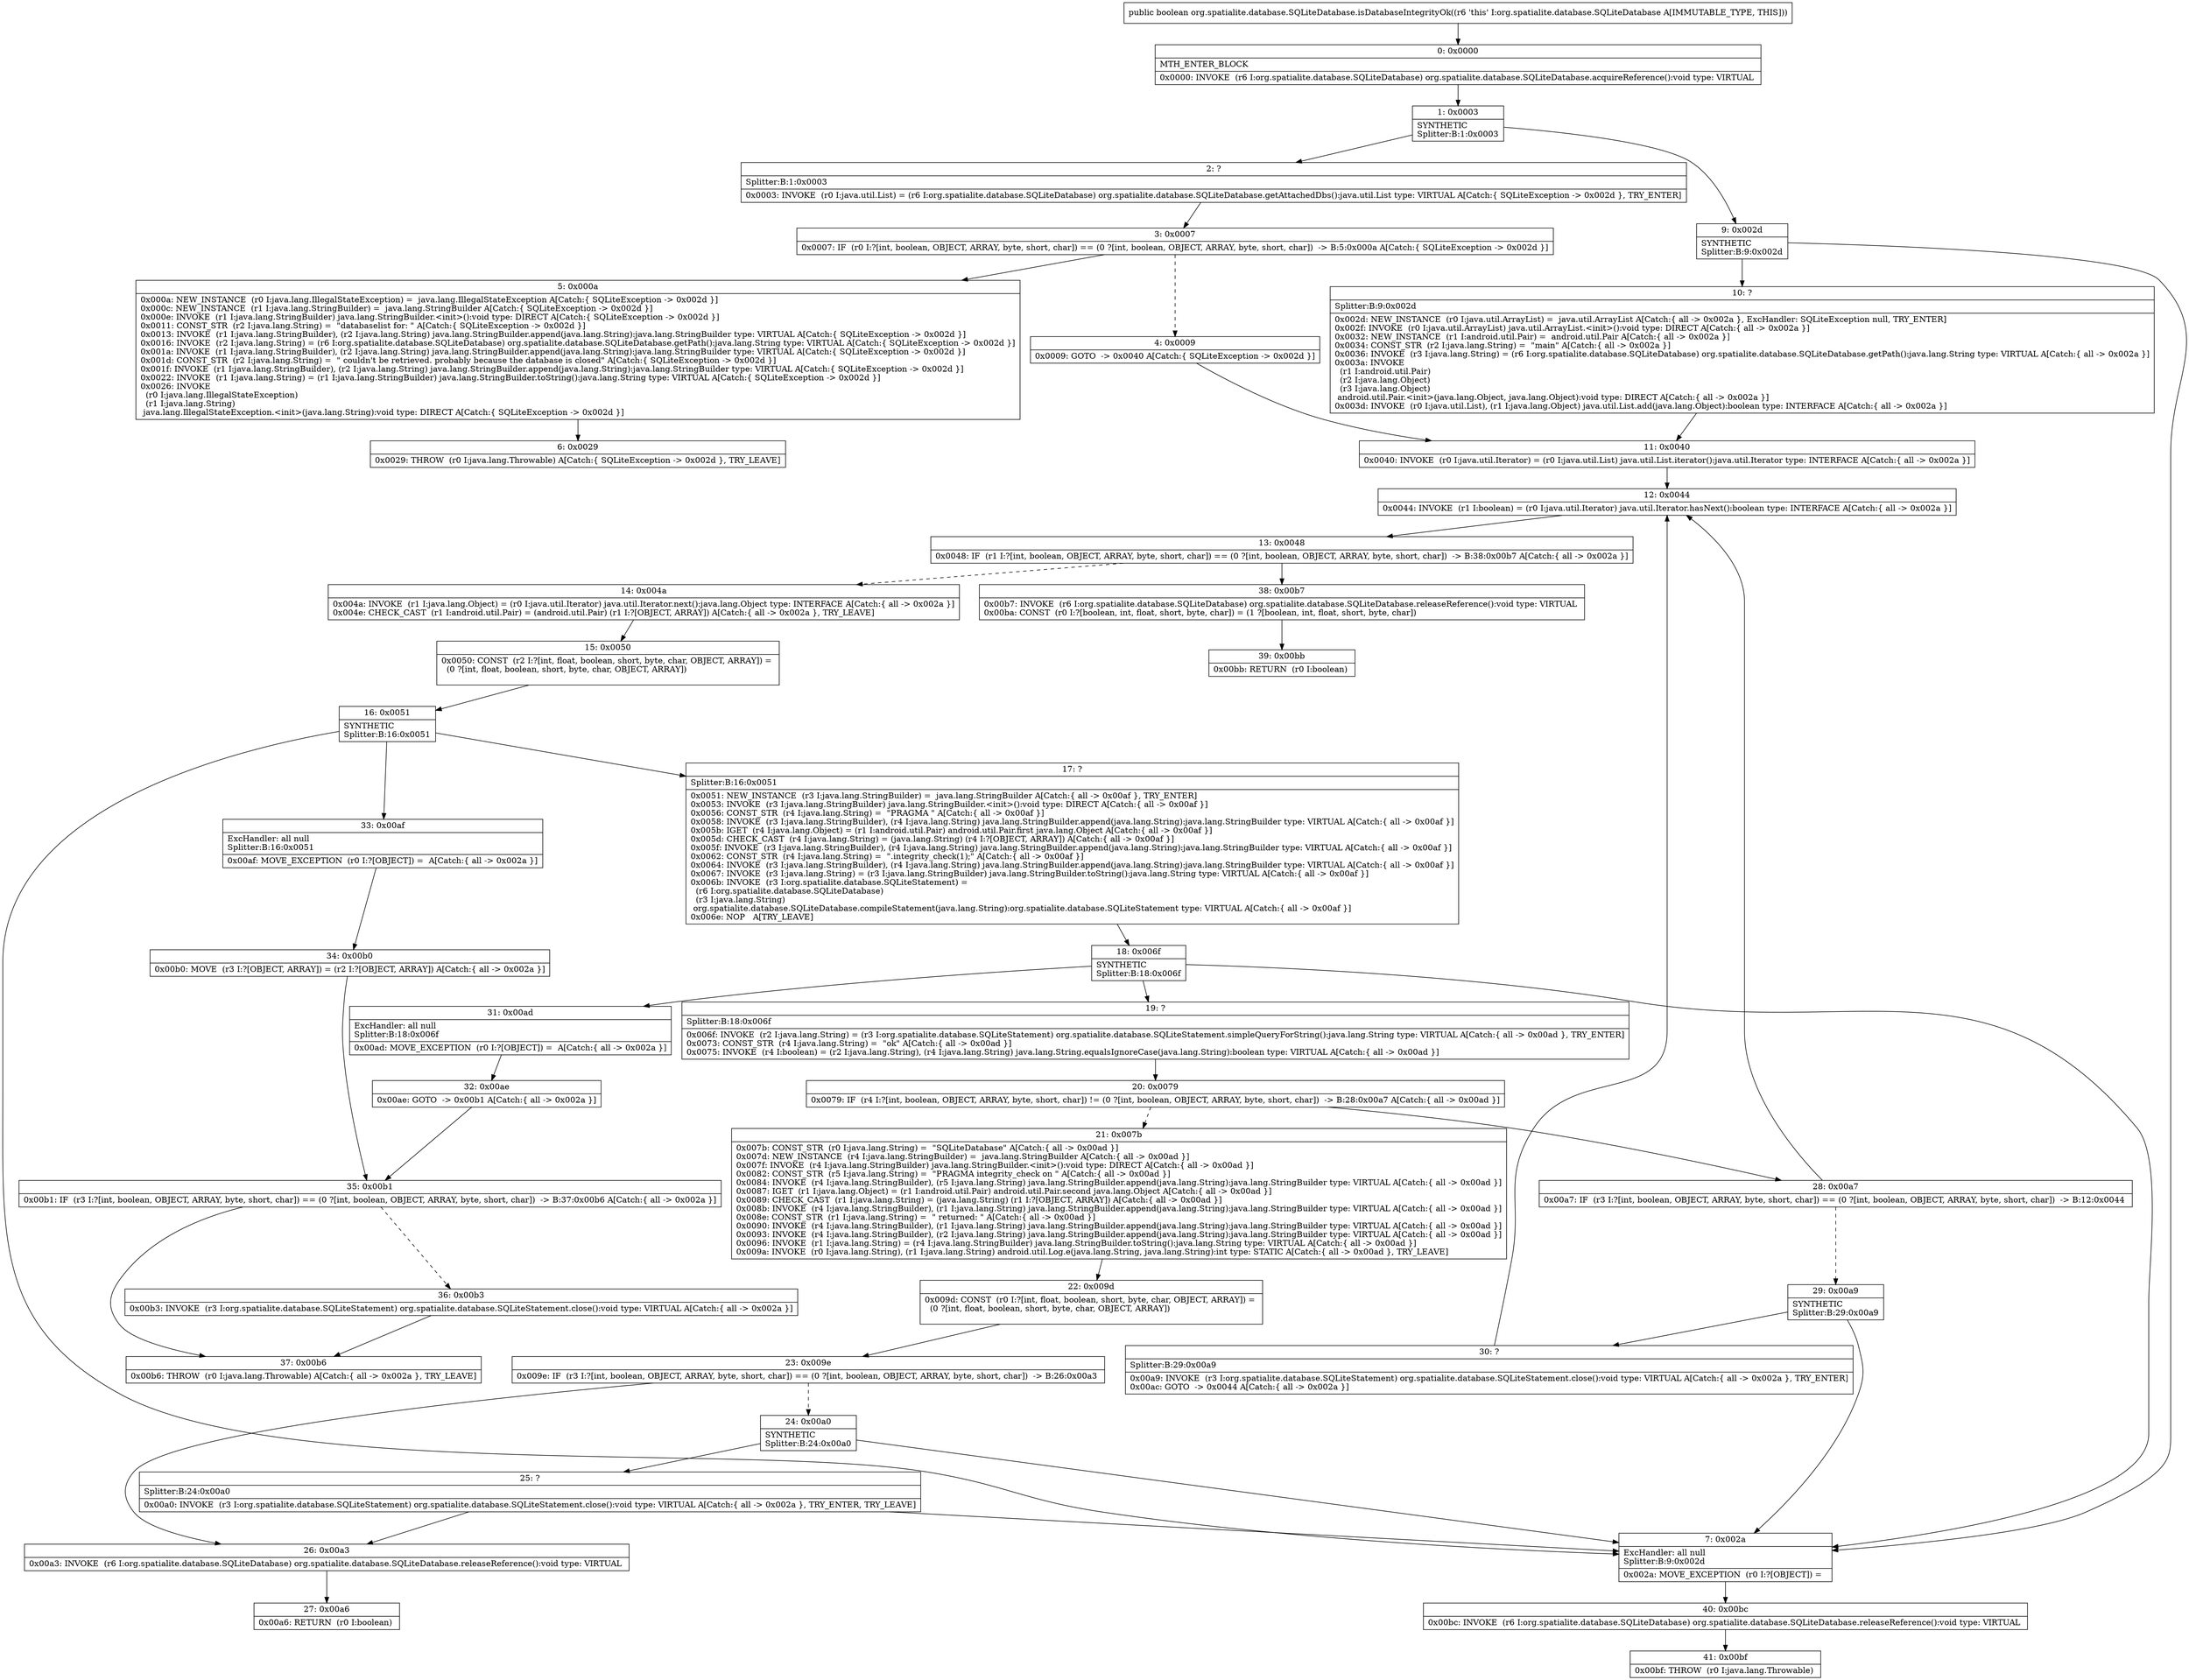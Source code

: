 digraph "CFG fororg.spatialite.database.SQLiteDatabase.isDatabaseIntegrityOk()Z" {
Node_0 [shape=record,label="{0\:\ 0x0000|MTH_ENTER_BLOCK\l|0x0000: INVOKE  (r6 I:org.spatialite.database.SQLiteDatabase) org.spatialite.database.SQLiteDatabase.acquireReference():void type: VIRTUAL \l}"];
Node_1 [shape=record,label="{1\:\ 0x0003|SYNTHETIC\lSplitter:B:1:0x0003\l}"];
Node_2 [shape=record,label="{2\:\ ?|Splitter:B:1:0x0003\l|0x0003: INVOKE  (r0 I:java.util.List) = (r6 I:org.spatialite.database.SQLiteDatabase) org.spatialite.database.SQLiteDatabase.getAttachedDbs():java.util.List type: VIRTUAL A[Catch:\{ SQLiteException \-\> 0x002d \}, TRY_ENTER]\l}"];
Node_3 [shape=record,label="{3\:\ 0x0007|0x0007: IF  (r0 I:?[int, boolean, OBJECT, ARRAY, byte, short, char]) == (0 ?[int, boolean, OBJECT, ARRAY, byte, short, char])  \-\> B:5:0x000a A[Catch:\{ SQLiteException \-\> 0x002d \}]\l}"];
Node_4 [shape=record,label="{4\:\ 0x0009|0x0009: GOTO  \-\> 0x0040 A[Catch:\{ SQLiteException \-\> 0x002d \}]\l}"];
Node_5 [shape=record,label="{5\:\ 0x000a|0x000a: NEW_INSTANCE  (r0 I:java.lang.IllegalStateException) =  java.lang.IllegalStateException A[Catch:\{ SQLiteException \-\> 0x002d \}]\l0x000c: NEW_INSTANCE  (r1 I:java.lang.StringBuilder) =  java.lang.StringBuilder A[Catch:\{ SQLiteException \-\> 0x002d \}]\l0x000e: INVOKE  (r1 I:java.lang.StringBuilder) java.lang.StringBuilder.\<init\>():void type: DIRECT A[Catch:\{ SQLiteException \-\> 0x002d \}]\l0x0011: CONST_STR  (r2 I:java.lang.String) =  \"databaselist for: \" A[Catch:\{ SQLiteException \-\> 0x002d \}]\l0x0013: INVOKE  (r1 I:java.lang.StringBuilder), (r2 I:java.lang.String) java.lang.StringBuilder.append(java.lang.String):java.lang.StringBuilder type: VIRTUAL A[Catch:\{ SQLiteException \-\> 0x002d \}]\l0x0016: INVOKE  (r2 I:java.lang.String) = (r6 I:org.spatialite.database.SQLiteDatabase) org.spatialite.database.SQLiteDatabase.getPath():java.lang.String type: VIRTUAL A[Catch:\{ SQLiteException \-\> 0x002d \}]\l0x001a: INVOKE  (r1 I:java.lang.StringBuilder), (r2 I:java.lang.String) java.lang.StringBuilder.append(java.lang.String):java.lang.StringBuilder type: VIRTUAL A[Catch:\{ SQLiteException \-\> 0x002d \}]\l0x001d: CONST_STR  (r2 I:java.lang.String) =  \" couldn't be retrieved. probably because the database is closed\" A[Catch:\{ SQLiteException \-\> 0x002d \}]\l0x001f: INVOKE  (r1 I:java.lang.StringBuilder), (r2 I:java.lang.String) java.lang.StringBuilder.append(java.lang.String):java.lang.StringBuilder type: VIRTUAL A[Catch:\{ SQLiteException \-\> 0x002d \}]\l0x0022: INVOKE  (r1 I:java.lang.String) = (r1 I:java.lang.StringBuilder) java.lang.StringBuilder.toString():java.lang.String type: VIRTUAL A[Catch:\{ SQLiteException \-\> 0x002d \}]\l0x0026: INVOKE  \l  (r0 I:java.lang.IllegalStateException)\l  (r1 I:java.lang.String)\l java.lang.IllegalStateException.\<init\>(java.lang.String):void type: DIRECT A[Catch:\{ SQLiteException \-\> 0x002d \}]\l}"];
Node_6 [shape=record,label="{6\:\ 0x0029|0x0029: THROW  (r0 I:java.lang.Throwable) A[Catch:\{ SQLiteException \-\> 0x002d \}, TRY_LEAVE]\l}"];
Node_7 [shape=record,label="{7\:\ 0x002a|ExcHandler: all null\lSplitter:B:9:0x002d\l|0x002a: MOVE_EXCEPTION  (r0 I:?[OBJECT]) =  \l}"];
Node_9 [shape=record,label="{9\:\ 0x002d|SYNTHETIC\lSplitter:B:9:0x002d\l}"];
Node_10 [shape=record,label="{10\:\ ?|Splitter:B:9:0x002d\l|0x002d: NEW_INSTANCE  (r0 I:java.util.ArrayList) =  java.util.ArrayList A[Catch:\{ all \-\> 0x002a \}, ExcHandler: SQLiteException null, TRY_ENTER]\l0x002f: INVOKE  (r0 I:java.util.ArrayList) java.util.ArrayList.\<init\>():void type: DIRECT A[Catch:\{ all \-\> 0x002a \}]\l0x0032: NEW_INSTANCE  (r1 I:android.util.Pair) =  android.util.Pair A[Catch:\{ all \-\> 0x002a \}]\l0x0034: CONST_STR  (r2 I:java.lang.String) =  \"main\" A[Catch:\{ all \-\> 0x002a \}]\l0x0036: INVOKE  (r3 I:java.lang.String) = (r6 I:org.spatialite.database.SQLiteDatabase) org.spatialite.database.SQLiteDatabase.getPath():java.lang.String type: VIRTUAL A[Catch:\{ all \-\> 0x002a \}]\l0x003a: INVOKE  \l  (r1 I:android.util.Pair)\l  (r2 I:java.lang.Object)\l  (r3 I:java.lang.Object)\l android.util.Pair.\<init\>(java.lang.Object, java.lang.Object):void type: DIRECT A[Catch:\{ all \-\> 0x002a \}]\l0x003d: INVOKE  (r0 I:java.util.List), (r1 I:java.lang.Object) java.util.List.add(java.lang.Object):boolean type: INTERFACE A[Catch:\{ all \-\> 0x002a \}]\l}"];
Node_11 [shape=record,label="{11\:\ 0x0040|0x0040: INVOKE  (r0 I:java.util.Iterator) = (r0 I:java.util.List) java.util.List.iterator():java.util.Iterator type: INTERFACE A[Catch:\{ all \-\> 0x002a \}]\l}"];
Node_12 [shape=record,label="{12\:\ 0x0044|0x0044: INVOKE  (r1 I:boolean) = (r0 I:java.util.Iterator) java.util.Iterator.hasNext():boolean type: INTERFACE A[Catch:\{ all \-\> 0x002a \}]\l}"];
Node_13 [shape=record,label="{13\:\ 0x0048|0x0048: IF  (r1 I:?[int, boolean, OBJECT, ARRAY, byte, short, char]) == (0 ?[int, boolean, OBJECT, ARRAY, byte, short, char])  \-\> B:38:0x00b7 A[Catch:\{ all \-\> 0x002a \}]\l}"];
Node_14 [shape=record,label="{14\:\ 0x004a|0x004a: INVOKE  (r1 I:java.lang.Object) = (r0 I:java.util.Iterator) java.util.Iterator.next():java.lang.Object type: INTERFACE A[Catch:\{ all \-\> 0x002a \}]\l0x004e: CHECK_CAST  (r1 I:android.util.Pair) = (android.util.Pair) (r1 I:?[OBJECT, ARRAY]) A[Catch:\{ all \-\> 0x002a \}, TRY_LEAVE]\l}"];
Node_15 [shape=record,label="{15\:\ 0x0050|0x0050: CONST  (r2 I:?[int, float, boolean, short, byte, char, OBJECT, ARRAY]) = \l  (0 ?[int, float, boolean, short, byte, char, OBJECT, ARRAY])\l \l}"];
Node_16 [shape=record,label="{16\:\ 0x0051|SYNTHETIC\lSplitter:B:16:0x0051\l}"];
Node_17 [shape=record,label="{17\:\ ?|Splitter:B:16:0x0051\l|0x0051: NEW_INSTANCE  (r3 I:java.lang.StringBuilder) =  java.lang.StringBuilder A[Catch:\{ all \-\> 0x00af \}, TRY_ENTER]\l0x0053: INVOKE  (r3 I:java.lang.StringBuilder) java.lang.StringBuilder.\<init\>():void type: DIRECT A[Catch:\{ all \-\> 0x00af \}]\l0x0056: CONST_STR  (r4 I:java.lang.String) =  \"PRAGMA \" A[Catch:\{ all \-\> 0x00af \}]\l0x0058: INVOKE  (r3 I:java.lang.StringBuilder), (r4 I:java.lang.String) java.lang.StringBuilder.append(java.lang.String):java.lang.StringBuilder type: VIRTUAL A[Catch:\{ all \-\> 0x00af \}]\l0x005b: IGET  (r4 I:java.lang.Object) = (r1 I:android.util.Pair) android.util.Pair.first java.lang.Object A[Catch:\{ all \-\> 0x00af \}]\l0x005d: CHECK_CAST  (r4 I:java.lang.String) = (java.lang.String) (r4 I:?[OBJECT, ARRAY]) A[Catch:\{ all \-\> 0x00af \}]\l0x005f: INVOKE  (r3 I:java.lang.StringBuilder), (r4 I:java.lang.String) java.lang.StringBuilder.append(java.lang.String):java.lang.StringBuilder type: VIRTUAL A[Catch:\{ all \-\> 0x00af \}]\l0x0062: CONST_STR  (r4 I:java.lang.String) =  \".integrity_check(1);\" A[Catch:\{ all \-\> 0x00af \}]\l0x0064: INVOKE  (r3 I:java.lang.StringBuilder), (r4 I:java.lang.String) java.lang.StringBuilder.append(java.lang.String):java.lang.StringBuilder type: VIRTUAL A[Catch:\{ all \-\> 0x00af \}]\l0x0067: INVOKE  (r3 I:java.lang.String) = (r3 I:java.lang.StringBuilder) java.lang.StringBuilder.toString():java.lang.String type: VIRTUAL A[Catch:\{ all \-\> 0x00af \}]\l0x006b: INVOKE  (r3 I:org.spatialite.database.SQLiteStatement) = \l  (r6 I:org.spatialite.database.SQLiteDatabase)\l  (r3 I:java.lang.String)\l org.spatialite.database.SQLiteDatabase.compileStatement(java.lang.String):org.spatialite.database.SQLiteStatement type: VIRTUAL A[Catch:\{ all \-\> 0x00af \}]\l0x006e: NOP   A[TRY_LEAVE]\l}"];
Node_18 [shape=record,label="{18\:\ 0x006f|SYNTHETIC\lSplitter:B:18:0x006f\l}"];
Node_19 [shape=record,label="{19\:\ ?|Splitter:B:18:0x006f\l|0x006f: INVOKE  (r2 I:java.lang.String) = (r3 I:org.spatialite.database.SQLiteStatement) org.spatialite.database.SQLiteStatement.simpleQueryForString():java.lang.String type: VIRTUAL A[Catch:\{ all \-\> 0x00ad \}, TRY_ENTER]\l0x0073: CONST_STR  (r4 I:java.lang.String) =  \"ok\" A[Catch:\{ all \-\> 0x00ad \}]\l0x0075: INVOKE  (r4 I:boolean) = (r2 I:java.lang.String), (r4 I:java.lang.String) java.lang.String.equalsIgnoreCase(java.lang.String):boolean type: VIRTUAL A[Catch:\{ all \-\> 0x00ad \}]\l}"];
Node_20 [shape=record,label="{20\:\ 0x0079|0x0079: IF  (r4 I:?[int, boolean, OBJECT, ARRAY, byte, short, char]) != (0 ?[int, boolean, OBJECT, ARRAY, byte, short, char])  \-\> B:28:0x00a7 A[Catch:\{ all \-\> 0x00ad \}]\l}"];
Node_21 [shape=record,label="{21\:\ 0x007b|0x007b: CONST_STR  (r0 I:java.lang.String) =  \"SQLiteDatabase\" A[Catch:\{ all \-\> 0x00ad \}]\l0x007d: NEW_INSTANCE  (r4 I:java.lang.StringBuilder) =  java.lang.StringBuilder A[Catch:\{ all \-\> 0x00ad \}]\l0x007f: INVOKE  (r4 I:java.lang.StringBuilder) java.lang.StringBuilder.\<init\>():void type: DIRECT A[Catch:\{ all \-\> 0x00ad \}]\l0x0082: CONST_STR  (r5 I:java.lang.String) =  \"PRAGMA integrity_check on \" A[Catch:\{ all \-\> 0x00ad \}]\l0x0084: INVOKE  (r4 I:java.lang.StringBuilder), (r5 I:java.lang.String) java.lang.StringBuilder.append(java.lang.String):java.lang.StringBuilder type: VIRTUAL A[Catch:\{ all \-\> 0x00ad \}]\l0x0087: IGET  (r1 I:java.lang.Object) = (r1 I:android.util.Pair) android.util.Pair.second java.lang.Object A[Catch:\{ all \-\> 0x00ad \}]\l0x0089: CHECK_CAST  (r1 I:java.lang.String) = (java.lang.String) (r1 I:?[OBJECT, ARRAY]) A[Catch:\{ all \-\> 0x00ad \}]\l0x008b: INVOKE  (r4 I:java.lang.StringBuilder), (r1 I:java.lang.String) java.lang.StringBuilder.append(java.lang.String):java.lang.StringBuilder type: VIRTUAL A[Catch:\{ all \-\> 0x00ad \}]\l0x008e: CONST_STR  (r1 I:java.lang.String) =  \" returned: \" A[Catch:\{ all \-\> 0x00ad \}]\l0x0090: INVOKE  (r4 I:java.lang.StringBuilder), (r1 I:java.lang.String) java.lang.StringBuilder.append(java.lang.String):java.lang.StringBuilder type: VIRTUAL A[Catch:\{ all \-\> 0x00ad \}]\l0x0093: INVOKE  (r4 I:java.lang.StringBuilder), (r2 I:java.lang.String) java.lang.StringBuilder.append(java.lang.String):java.lang.StringBuilder type: VIRTUAL A[Catch:\{ all \-\> 0x00ad \}]\l0x0096: INVOKE  (r1 I:java.lang.String) = (r4 I:java.lang.StringBuilder) java.lang.StringBuilder.toString():java.lang.String type: VIRTUAL A[Catch:\{ all \-\> 0x00ad \}]\l0x009a: INVOKE  (r0 I:java.lang.String), (r1 I:java.lang.String) android.util.Log.e(java.lang.String, java.lang.String):int type: STATIC A[Catch:\{ all \-\> 0x00ad \}, TRY_LEAVE]\l}"];
Node_22 [shape=record,label="{22\:\ 0x009d|0x009d: CONST  (r0 I:?[int, float, boolean, short, byte, char, OBJECT, ARRAY]) = \l  (0 ?[int, float, boolean, short, byte, char, OBJECT, ARRAY])\l \l}"];
Node_23 [shape=record,label="{23\:\ 0x009e|0x009e: IF  (r3 I:?[int, boolean, OBJECT, ARRAY, byte, short, char]) == (0 ?[int, boolean, OBJECT, ARRAY, byte, short, char])  \-\> B:26:0x00a3 \l}"];
Node_24 [shape=record,label="{24\:\ 0x00a0|SYNTHETIC\lSplitter:B:24:0x00a0\l}"];
Node_25 [shape=record,label="{25\:\ ?|Splitter:B:24:0x00a0\l|0x00a0: INVOKE  (r3 I:org.spatialite.database.SQLiteStatement) org.spatialite.database.SQLiteStatement.close():void type: VIRTUAL A[Catch:\{ all \-\> 0x002a \}, TRY_ENTER, TRY_LEAVE]\l}"];
Node_26 [shape=record,label="{26\:\ 0x00a3|0x00a3: INVOKE  (r6 I:org.spatialite.database.SQLiteDatabase) org.spatialite.database.SQLiteDatabase.releaseReference():void type: VIRTUAL \l}"];
Node_27 [shape=record,label="{27\:\ 0x00a6|0x00a6: RETURN  (r0 I:boolean) \l}"];
Node_28 [shape=record,label="{28\:\ 0x00a7|0x00a7: IF  (r3 I:?[int, boolean, OBJECT, ARRAY, byte, short, char]) == (0 ?[int, boolean, OBJECT, ARRAY, byte, short, char])  \-\> B:12:0x0044 \l}"];
Node_29 [shape=record,label="{29\:\ 0x00a9|SYNTHETIC\lSplitter:B:29:0x00a9\l}"];
Node_30 [shape=record,label="{30\:\ ?|Splitter:B:29:0x00a9\l|0x00a9: INVOKE  (r3 I:org.spatialite.database.SQLiteStatement) org.spatialite.database.SQLiteStatement.close():void type: VIRTUAL A[Catch:\{ all \-\> 0x002a \}, TRY_ENTER]\l0x00ac: GOTO  \-\> 0x0044 A[Catch:\{ all \-\> 0x002a \}]\l}"];
Node_31 [shape=record,label="{31\:\ 0x00ad|ExcHandler: all null\lSplitter:B:18:0x006f\l|0x00ad: MOVE_EXCEPTION  (r0 I:?[OBJECT]) =  A[Catch:\{ all \-\> 0x002a \}]\l}"];
Node_32 [shape=record,label="{32\:\ 0x00ae|0x00ae: GOTO  \-\> 0x00b1 A[Catch:\{ all \-\> 0x002a \}]\l}"];
Node_33 [shape=record,label="{33\:\ 0x00af|ExcHandler: all null\lSplitter:B:16:0x0051\l|0x00af: MOVE_EXCEPTION  (r0 I:?[OBJECT]) =  A[Catch:\{ all \-\> 0x002a \}]\l}"];
Node_34 [shape=record,label="{34\:\ 0x00b0|0x00b0: MOVE  (r3 I:?[OBJECT, ARRAY]) = (r2 I:?[OBJECT, ARRAY]) A[Catch:\{ all \-\> 0x002a \}]\l}"];
Node_35 [shape=record,label="{35\:\ 0x00b1|0x00b1: IF  (r3 I:?[int, boolean, OBJECT, ARRAY, byte, short, char]) == (0 ?[int, boolean, OBJECT, ARRAY, byte, short, char])  \-\> B:37:0x00b6 A[Catch:\{ all \-\> 0x002a \}]\l}"];
Node_36 [shape=record,label="{36\:\ 0x00b3|0x00b3: INVOKE  (r3 I:org.spatialite.database.SQLiteStatement) org.spatialite.database.SQLiteStatement.close():void type: VIRTUAL A[Catch:\{ all \-\> 0x002a \}]\l}"];
Node_37 [shape=record,label="{37\:\ 0x00b6|0x00b6: THROW  (r0 I:java.lang.Throwable) A[Catch:\{ all \-\> 0x002a \}, TRY_LEAVE]\l}"];
Node_38 [shape=record,label="{38\:\ 0x00b7|0x00b7: INVOKE  (r6 I:org.spatialite.database.SQLiteDatabase) org.spatialite.database.SQLiteDatabase.releaseReference():void type: VIRTUAL \l0x00ba: CONST  (r0 I:?[boolean, int, float, short, byte, char]) = (1 ?[boolean, int, float, short, byte, char]) \l}"];
Node_39 [shape=record,label="{39\:\ 0x00bb|0x00bb: RETURN  (r0 I:boolean) \l}"];
Node_40 [shape=record,label="{40\:\ 0x00bc|0x00bc: INVOKE  (r6 I:org.spatialite.database.SQLiteDatabase) org.spatialite.database.SQLiteDatabase.releaseReference():void type: VIRTUAL \l}"];
Node_41 [shape=record,label="{41\:\ 0x00bf|0x00bf: THROW  (r0 I:java.lang.Throwable) \l}"];
MethodNode[shape=record,label="{public boolean org.spatialite.database.SQLiteDatabase.isDatabaseIntegrityOk((r6 'this' I:org.spatialite.database.SQLiteDatabase A[IMMUTABLE_TYPE, THIS])) }"];
MethodNode -> Node_0;
Node_0 -> Node_1;
Node_1 -> Node_2;
Node_1 -> Node_9;
Node_2 -> Node_3;
Node_3 -> Node_4[style=dashed];
Node_3 -> Node_5;
Node_4 -> Node_11;
Node_5 -> Node_6;
Node_7 -> Node_40;
Node_9 -> Node_10;
Node_9 -> Node_7;
Node_10 -> Node_11;
Node_11 -> Node_12;
Node_12 -> Node_13;
Node_13 -> Node_14[style=dashed];
Node_13 -> Node_38;
Node_14 -> Node_15;
Node_15 -> Node_16;
Node_16 -> Node_17;
Node_16 -> Node_33;
Node_16 -> Node_7;
Node_17 -> Node_18;
Node_18 -> Node_19;
Node_18 -> Node_31;
Node_18 -> Node_7;
Node_19 -> Node_20;
Node_20 -> Node_21[style=dashed];
Node_20 -> Node_28;
Node_21 -> Node_22;
Node_22 -> Node_23;
Node_23 -> Node_24[style=dashed];
Node_23 -> Node_26;
Node_24 -> Node_25;
Node_24 -> Node_7;
Node_25 -> Node_26;
Node_25 -> Node_7;
Node_26 -> Node_27;
Node_28 -> Node_12;
Node_28 -> Node_29[style=dashed];
Node_29 -> Node_30;
Node_29 -> Node_7;
Node_30 -> Node_12;
Node_31 -> Node_32;
Node_32 -> Node_35;
Node_33 -> Node_34;
Node_34 -> Node_35;
Node_35 -> Node_36[style=dashed];
Node_35 -> Node_37;
Node_36 -> Node_37;
Node_38 -> Node_39;
Node_40 -> Node_41;
}

